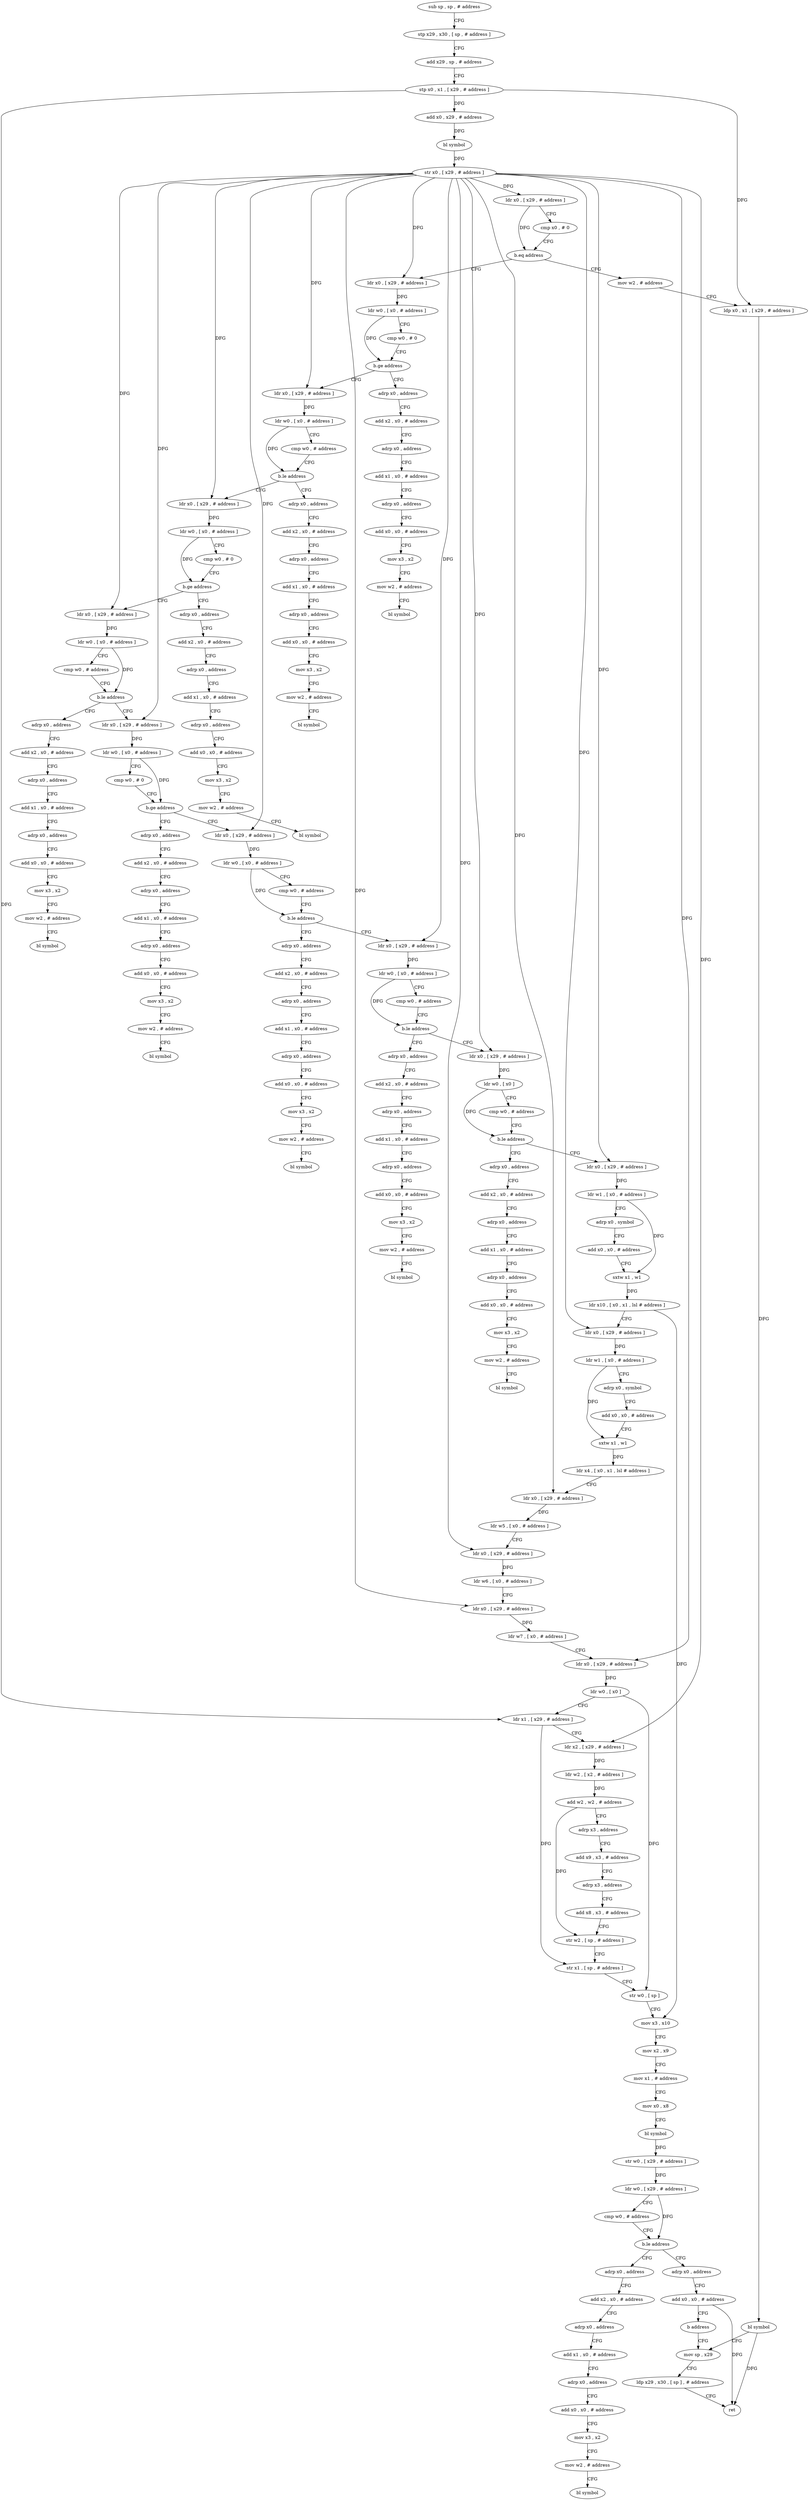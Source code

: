 digraph "func" {
"4255296" [label = "sub sp , sp , # address" ]
"4255300" [label = "stp x29 , x30 , [ sp , # address ]" ]
"4255304" [label = "add x29 , sp , # address" ]
"4255308" [label = "stp x0 , x1 , [ x29 , # address ]" ]
"4255312" [label = "add x0 , x29 , # address" ]
"4255316" [label = "bl symbol" ]
"4255320" [label = "str x0 , [ x29 , # address ]" ]
"4255324" [label = "ldr x0 , [ x29 , # address ]" ]
"4255328" [label = "cmp x0 , # 0" ]
"4255332" [label = "b.eq address" ]
"4255960" [label = "mov w2 , # address" ]
"4255336" [label = "ldr x0 , [ x29 , # address ]" ]
"4255964" [label = "ldp x0 , x1 , [ x29 , # address ]" ]
"4255968" [label = "bl symbol" ]
"4255972" [label = "mov sp , x29" ]
"4255340" [label = "ldr w0 , [ x0 , # address ]" ]
"4255344" [label = "cmp w0 , # 0" ]
"4255348" [label = "b.ge address" ]
"4255388" [label = "ldr x0 , [ x29 , # address ]" ]
"4255352" [label = "adrp x0 , address" ]
"4255392" [label = "ldr w0 , [ x0 , # address ]" ]
"4255396" [label = "cmp w0 , # address" ]
"4255400" [label = "b.le address" ]
"4255440" [label = "ldr x0 , [ x29 , # address ]" ]
"4255404" [label = "adrp x0 , address" ]
"4255356" [label = "add x2 , x0 , # address" ]
"4255360" [label = "adrp x0 , address" ]
"4255364" [label = "add x1 , x0 , # address" ]
"4255368" [label = "adrp x0 , address" ]
"4255372" [label = "add x0 , x0 , # address" ]
"4255376" [label = "mov x3 , x2" ]
"4255380" [label = "mov w2 , # address" ]
"4255384" [label = "bl symbol" ]
"4255444" [label = "ldr w0 , [ x0 , # address ]" ]
"4255448" [label = "cmp w0 , # 0" ]
"4255452" [label = "b.ge address" ]
"4255492" [label = "ldr x0 , [ x29 , # address ]" ]
"4255456" [label = "adrp x0 , address" ]
"4255408" [label = "add x2 , x0 , # address" ]
"4255412" [label = "adrp x0 , address" ]
"4255416" [label = "add x1 , x0 , # address" ]
"4255420" [label = "adrp x0 , address" ]
"4255424" [label = "add x0 , x0 , # address" ]
"4255428" [label = "mov x3 , x2" ]
"4255432" [label = "mov w2 , # address" ]
"4255436" [label = "bl symbol" ]
"4255496" [label = "ldr w0 , [ x0 , # address ]" ]
"4255500" [label = "cmp w0 , # address" ]
"4255504" [label = "b.le address" ]
"4255544" [label = "ldr x0 , [ x29 , # address ]" ]
"4255508" [label = "adrp x0 , address" ]
"4255460" [label = "add x2 , x0 , # address" ]
"4255464" [label = "adrp x0 , address" ]
"4255468" [label = "add x1 , x0 , # address" ]
"4255472" [label = "adrp x0 , address" ]
"4255476" [label = "add x0 , x0 , # address" ]
"4255480" [label = "mov x3 , x2" ]
"4255484" [label = "mov w2 , # address" ]
"4255488" [label = "bl symbol" ]
"4255548" [label = "ldr w0 , [ x0 , # address ]" ]
"4255552" [label = "cmp w0 , # 0" ]
"4255556" [label = "b.ge address" ]
"4255596" [label = "ldr x0 , [ x29 , # address ]" ]
"4255560" [label = "adrp x0 , address" ]
"4255512" [label = "add x2 , x0 , # address" ]
"4255516" [label = "adrp x0 , address" ]
"4255520" [label = "add x1 , x0 , # address" ]
"4255524" [label = "adrp x0 , address" ]
"4255528" [label = "add x0 , x0 , # address" ]
"4255532" [label = "mov x3 , x2" ]
"4255536" [label = "mov w2 , # address" ]
"4255540" [label = "bl symbol" ]
"4255600" [label = "ldr w0 , [ x0 , # address ]" ]
"4255604" [label = "cmp w0 , # address" ]
"4255608" [label = "b.le address" ]
"4255648" [label = "ldr x0 , [ x29 , # address ]" ]
"4255612" [label = "adrp x0 , address" ]
"4255564" [label = "add x2 , x0 , # address" ]
"4255568" [label = "adrp x0 , address" ]
"4255572" [label = "add x1 , x0 , # address" ]
"4255576" [label = "adrp x0 , address" ]
"4255580" [label = "add x0 , x0 , # address" ]
"4255584" [label = "mov x3 , x2" ]
"4255588" [label = "mov w2 , # address" ]
"4255592" [label = "bl symbol" ]
"4255652" [label = "ldr w0 , [ x0 , # address ]" ]
"4255656" [label = "cmp w0 , # address" ]
"4255660" [label = "b.le address" ]
"4255700" [label = "ldr x0 , [ x29 , # address ]" ]
"4255664" [label = "adrp x0 , address" ]
"4255616" [label = "add x2 , x0 , # address" ]
"4255620" [label = "adrp x0 , address" ]
"4255624" [label = "add x1 , x0 , # address" ]
"4255628" [label = "adrp x0 , address" ]
"4255632" [label = "add x0 , x0 , # address" ]
"4255636" [label = "mov x3 , x2" ]
"4255640" [label = "mov w2 , # address" ]
"4255644" [label = "bl symbol" ]
"4255704" [label = "ldr w0 , [ x0 ]" ]
"4255708" [label = "cmp w0 , # address" ]
"4255712" [label = "b.le address" ]
"4255752" [label = "ldr x0 , [ x29 , # address ]" ]
"4255716" [label = "adrp x0 , address" ]
"4255668" [label = "add x2 , x0 , # address" ]
"4255672" [label = "adrp x0 , address" ]
"4255676" [label = "add x1 , x0 , # address" ]
"4255680" [label = "adrp x0 , address" ]
"4255684" [label = "add x0 , x0 , # address" ]
"4255688" [label = "mov x3 , x2" ]
"4255692" [label = "mov w2 , # address" ]
"4255696" [label = "bl symbol" ]
"4255756" [label = "ldr w1 , [ x0 , # address ]" ]
"4255760" [label = "adrp x0 , symbol" ]
"4255764" [label = "add x0 , x0 , # address" ]
"4255768" [label = "sxtw x1 , w1" ]
"4255772" [label = "ldr x10 , [ x0 , x1 , lsl # address ]" ]
"4255776" [label = "ldr x0 , [ x29 , # address ]" ]
"4255780" [label = "ldr w1 , [ x0 , # address ]" ]
"4255784" [label = "adrp x0 , symbol" ]
"4255788" [label = "add x0 , x0 , # address" ]
"4255792" [label = "sxtw x1 , w1" ]
"4255796" [label = "ldr x4 , [ x0 , x1 , lsl # address ]" ]
"4255800" [label = "ldr x0 , [ x29 , # address ]" ]
"4255804" [label = "ldr w5 , [ x0 , # address ]" ]
"4255808" [label = "ldr x0 , [ x29 , # address ]" ]
"4255812" [label = "ldr w6 , [ x0 , # address ]" ]
"4255816" [label = "ldr x0 , [ x29 , # address ]" ]
"4255820" [label = "ldr w7 , [ x0 , # address ]" ]
"4255824" [label = "ldr x0 , [ x29 , # address ]" ]
"4255828" [label = "ldr w0 , [ x0 ]" ]
"4255832" [label = "ldr x1 , [ x29 , # address ]" ]
"4255836" [label = "ldr x2 , [ x29 , # address ]" ]
"4255840" [label = "ldr w2 , [ x2 , # address ]" ]
"4255844" [label = "add w2 , w2 , # address" ]
"4255848" [label = "adrp x3 , address" ]
"4255852" [label = "add x9 , x3 , # address" ]
"4255856" [label = "adrp x3 , address" ]
"4255860" [label = "add x8 , x3 , # address" ]
"4255864" [label = "str w2 , [ sp , # address ]" ]
"4255868" [label = "str x1 , [ sp , # address ]" ]
"4255872" [label = "str w0 , [ sp ]" ]
"4255876" [label = "mov x3 , x10" ]
"4255880" [label = "mov x2 , x9" ]
"4255884" [label = "mov x1 , # address" ]
"4255888" [label = "mov x0 , x8" ]
"4255892" [label = "bl symbol" ]
"4255896" [label = "str w0 , [ x29 , # address ]" ]
"4255900" [label = "ldr w0 , [ x29 , # address ]" ]
"4255904" [label = "cmp w0 , # address" ]
"4255908" [label = "b.le address" ]
"4255948" [label = "adrp x0 , address" ]
"4255912" [label = "adrp x0 , address" ]
"4255720" [label = "add x2 , x0 , # address" ]
"4255724" [label = "adrp x0 , address" ]
"4255728" [label = "add x1 , x0 , # address" ]
"4255732" [label = "adrp x0 , address" ]
"4255736" [label = "add x0 , x0 , # address" ]
"4255740" [label = "mov x3 , x2" ]
"4255744" [label = "mov w2 , # address" ]
"4255748" [label = "bl symbol" ]
"4255952" [label = "add x0 , x0 , # address" ]
"4255956" [label = "b address" ]
"4255916" [label = "add x2 , x0 , # address" ]
"4255920" [label = "adrp x0 , address" ]
"4255924" [label = "add x1 , x0 , # address" ]
"4255928" [label = "adrp x0 , address" ]
"4255932" [label = "add x0 , x0 , # address" ]
"4255936" [label = "mov x3 , x2" ]
"4255940" [label = "mov w2 , # address" ]
"4255944" [label = "bl symbol" ]
"4255976" [label = "ldp x29 , x30 , [ sp ] , # address" ]
"4255980" [label = "ret" ]
"4255296" -> "4255300" [ label = "CFG" ]
"4255300" -> "4255304" [ label = "CFG" ]
"4255304" -> "4255308" [ label = "CFG" ]
"4255308" -> "4255312" [ label = "DFG" ]
"4255308" -> "4255964" [ label = "DFG" ]
"4255308" -> "4255832" [ label = "DFG" ]
"4255312" -> "4255316" [ label = "DFG" ]
"4255316" -> "4255320" [ label = "DFG" ]
"4255320" -> "4255324" [ label = "DFG" ]
"4255320" -> "4255336" [ label = "DFG" ]
"4255320" -> "4255388" [ label = "DFG" ]
"4255320" -> "4255440" [ label = "DFG" ]
"4255320" -> "4255492" [ label = "DFG" ]
"4255320" -> "4255544" [ label = "DFG" ]
"4255320" -> "4255596" [ label = "DFG" ]
"4255320" -> "4255648" [ label = "DFG" ]
"4255320" -> "4255700" [ label = "DFG" ]
"4255320" -> "4255752" [ label = "DFG" ]
"4255320" -> "4255776" [ label = "DFG" ]
"4255320" -> "4255800" [ label = "DFG" ]
"4255320" -> "4255808" [ label = "DFG" ]
"4255320" -> "4255816" [ label = "DFG" ]
"4255320" -> "4255824" [ label = "DFG" ]
"4255320" -> "4255836" [ label = "DFG" ]
"4255324" -> "4255328" [ label = "CFG" ]
"4255324" -> "4255332" [ label = "DFG" ]
"4255328" -> "4255332" [ label = "CFG" ]
"4255332" -> "4255960" [ label = "CFG" ]
"4255332" -> "4255336" [ label = "CFG" ]
"4255960" -> "4255964" [ label = "CFG" ]
"4255336" -> "4255340" [ label = "DFG" ]
"4255964" -> "4255968" [ label = "DFG" ]
"4255968" -> "4255972" [ label = "CFG" ]
"4255968" -> "4255980" [ label = "DFG" ]
"4255972" -> "4255976" [ label = "CFG" ]
"4255340" -> "4255344" [ label = "CFG" ]
"4255340" -> "4255348" [ label = "DFG" ]
"4255344" -> "4255348" [ label = "CFG" ]
"4255348" -> "4255388" [ label = "CFG" ]
"4255348" -> "4255352" [ label = "CFG" ]
"4255388" -> "4255392" [ label = "DFG" ]
"4255352" -> "4255356" [ label = "CFG" ]
"4255392" -> "4255396" [ label = "CFG" ]
"4255392" -> "4255400" [ label = "DFG" ]
"4255396" -> "4255400" [ label = "CFG" ]
"4255400" -> "4255440" [ label = "CFG" ]
"4255400" -> "4255404" [ label = "CFG" ]
"4255440" -> "4255444" [ label = "DFG" ]
"4255404" -> "4255408" [ label = "CFG" ]
"4255356" -> "4255360" [ label = "CFG" ]
"4255360" -> "4255364" [ label = "CFG" ]
"4255364" -> "4255368" [ label = "CFG" ]
"4255368" -> "4255372" [ label = "CFG" ]
"4255372" -> "4255376" [ label = "CFG" ]
"4255376" -> "4255380" [ label = "CFG" ]
"4255380" -> "4255384" [ label = "CFG" ]
"4255444" -> "4255448" [ label = "CFG" ]
"4255444" -> "4255452" [ label = "DFG" ]
"4255448" -> "4255452" [ label = "CFG" ]
"4255452" -> "4255492" [ label = "CFG" ]
"4255452" -> "4255456" [ label = "CFG" ]
"4255492" -> "4255496" [ label = "DFG" ]
"4255456" -> "4255460" [ label = "CFG" ]
"4255408" -> "4255412" [ label = "CFG" ]
"4255412" -> "4255416" [ label = "CFG" ]
"4255416" -> "4255420" [ label = "CFG" ]
"4255420" -> "4255424" [ label = "CFG" ]
"4255424" -> "4255428" [ label = "CFG" ]
"4255428" -> "4255432" [ label = "CFG" ]
"4255432" -> "4255436" [ label = "CFG" ]
"4255496" -> "4255500" [ label = "CFG" ]
"4255496" -> "4255504" [ label = "DFG" ]
"4255500" -> "4255504" [ label = "CFG" ]
"4255504" -> "4255544" [ label = "CFG" ]
"4255504" -> "4255508" [ label = "CFG" ]
"4255544" -> "4255548" [ label = "DFG" ]
"4255508" -> "4255512" [ label = "CFG" ]
"4255460" -> "4255464" [ label = "CFG" ]
"4255464" -> "4255468" [ label = "CFG" ]
"4255468" -> "4255472" [ label = "CFG" ]
"4255472" -> "4255476" [ label = "CFG" ]
"4255476" -> "4255480" [ label = "CFG" ]
"4255480" -> "4255484" [ label = "CFG" ]
"4255484" -> "4255488" [ label = "CFG" ]
"4255548" -> "4255552" [ label = "CFG" ]
"4255548" -> "4255556" [ label = "DFG" ]
"4255552" -> "4255556" [ label = "CFG" ]
"4255556" -> "4255596" [ label = "CFG" ]
"4255556" -> "4255560" [ label = "CFG" ]
"4255596" -> "4255600" [ label = "DFG" ]
"4255560" -> "4255564" [ label = "CFG" ]
"4255512" -> "4255516" [ label = "CFG" ]
"4255516" -> "4255520" [ label = "CFG" ]
"4255520" -> "4255524" [ label = "CFG" ]
"4255524" -> "4255528" [ label = "CFG" ]
"4255528" -> "4255532" [ label = "CFG" ]
"4255532" -> "4255536" [ label = "CFG" ]
"4255536" -> "4255540" [ label = "CFG" ]
"4255600" -> "4255604" [ label = "CFG" ]
"4255600" -> "4255608" [ label = "DFG" ]
"4255604" -> "4255608" [ label = "CFG" ]
"4255608" -> "4255648" [ label = "CFG" ]
"4255608" -> "4255612" [ label = "CFG" ]
"4255648" -> "4255652" [ label = "DFG" ]
"4255612" -> "4255616" [ label = "CFG" ]
"4255564" -> "4255568" [ label = "CFG" ]
"4255568" -> "4255572" [ label = "CFG" ]
"4255572" -> "4255576" [ label = "CFG" ]
"4255576" -> "4255580" [ label = "CFG" ]
"4255580" -> "4255584" [ label = "CFG" ]
"4255584" -> "4255588" [ label = "CFG" ]
"4255588" -> "4255592" [ label = "CFG" ]
"4255652" -> "4255656" [ label = "CFG" ]
"4255652" -> "4255660" [ label = "DFG" ]
"4255656" -> "4255660" [ label = "CFG" ]
"4255660" -> "4255700" [ label = "CFG" ]
"4255660" -> "4255664" [ label = "CFG" ]
"4255700" -> "4255704" [ label = "DFG" ]
"4255664" -> "4255668" [ label = "CFG" ]
"4255616" -> "4255620" [ label = "CFG" ]
"4255620" -> "4255624" [ label = "CFG" ]
"4255624" -> "4255628" [ label = "CFG" ]
"4255628" -> "4255632" [ label = "CFG" ]
"4255632" -> "4255636" [ label = "CFG" ]
"4255636" -> "4255640" [ label = "CFG" ]
"4255640" -> "4255644" [ label = "CFG" ]
"4255704" -> "4255708" [ label = "CFG" ]
"4255704" -> "4255712" [ label = "DFG" ]
"4255708" -> "4255712" [ label = "CFG" ]
"4255712" -> "4255752" [ label = "CFG" ]
"4255712" -> "4255716" [ label = "CFG" ]
"4255752" -> "4255756" [ label = "DFG" ]
"4255716" -> "4255720" [ label = "CFG" ]
"4255668" -> "4255672" [ label = "CFG" ]
"4255672" -> "4255676" [ label = "CFG" ]
"4255676" -> "4255680" [ label = "CFG" ]
"4255680" -> "4255684" [ label = "CFG" ]
"4255684" -> "4255688" [ label = "CFG" ]
"4255688" -> "4255692" [ label = "CFG" ]
"4255692" -> "4255696" [ label = "CFG" ]
"4255756" -> "4255760" [ label = "CFG" ]
"4255756" -> "4255768" [ label = "DFG" ]
"4255760" -> "4255764" [ label = "CFG" ]
"4255764" -> "4255768" [ label = "CFG" ]
"4255768" -> "4255772" [ label = "DFG" ]
"4255772" -> "4255776" [ label = "CFG" ]
"4255772" -> "4255876" [ label = "DFG" ]
"4255776" -> "4255780" [ label = "DFG" ]
"4255780" -> "4255784" [ label = "CFG" ]
"4255780" -> "4255792" [ label = "DFG" ]
"4255784" -> "4255788" [ label = "CFG" ]
"4255788" -> "4255792" [ label = "CFG" ]
"4255792" -> "4255796" [ label = "DFG" ]
"4255796" -> "4255800" [ label = "CFG" ]
"4255800" -> "4255804" [ label = "DFG" ]
"4255804" -> "4255808" [ label = "CFG" ]
"4255808" -> "4255812" [ label = "DFG" ]
"4255812" -> "4255816" [ label = "CFG" ]
"4255816" -> "4255820" [ label = "DFG" ]
"4255820" -> "4255824" [ label = "CFG" ]
"4255824" -> "4255828" [ label = "DFG" ]
"4255828" -> "4255832" [ label = "CFG" ]
"4255828" -> "4255872" [ label = "DFG" ]
"4255832" -> "4255836" [ label = "CFG" ]
"4255832" -> "4255868" [ label = "DFG" ]
"4255836" -> "4255840" [ label = "DFG" ]
"4255840" -> "4255844" [ label = "DFG" ]
"4255844" -> "4255848" [ label = "CFG" ]
"4255844" -> "4255864" [ label = "DFG" ]
"4255848" -> "4255852" [ label = "CFG" ]
"4255852" -> "4255856" [ label = "CFG" ]
"4255856" -> "4255860" [ label = "CFG" ]
"4255860" -> "4255864" [ label = "CFG" ]
"4255864" -> "4255868" [ label = "CFG" ]
"4255868" -> "4255872" [ label = "CFG" ]
"4255872" -> "4255876" [ label = "CFG" ]
"4255876" -> "4255880" [ label = "CFG" ]
"4255880" -> "4255884" [ label = "CFG" ]
"4255884" -> "4255888" [ label = "CFG" ]
"4255888" -> "4255892" [ label = "CFG" ]
"4255892" -> "4255896" [ label = "DFG" ]
"4255896" -> "4255900" [ label = "DFG" ]
"4255900" -> "4255904" [ label = "CFG" ]
"4255900" -> "4255908" [ label = "DFG" ]
"4255904" -> "4255908" [ label = "CFG" ]
"4255908" -> "4255948" [ label = "CFG" ]
"4255908" -> "4255912" [ label = "CFG" ]
"4255948" -> "4255952" [ label = "CFG" ]
"4255912" -> "4255916" [ label = "CFG" ]
"4255720" -> "4255724" [ label = "CFG" ]
"4255724" -> "4255728" [ label = "CFG" ]
"4255728" -> "4255732" [ label = "CFG" ]
"4255732" -> "4255736" [ label = "CFG" ]
"4255736" -> "4255740" [ label = "CFG" ]
"4255740" -> "4255744" [ label = "CFG" ]
"4255744" -> "4255748" [ label = "CFG" ]
"4255952" -> "4255956" [ label = "CFG" ]
"4255952" -> "4255980" [ label = "DFG" ]
"4255956" -> "4255972" [ label = "CFG" ]
"4255916" -> "4255920" [ label = "CFG" ]
"4255920" -> "4255924" [ label = "CFG" ]
"4255924" -> "4255928" [ label = "CFG" ]
"4255928" -> "4255932" [ label = "CFG" ]
"4255932" -> "4255936" [ label = "CFG" ]
"4255936" -> "4255940" [ label = "CFG" ]
"4255940" -> "4255944" [ label = "CFG" ]
"4255976" -> "4255980" [ label = "CFG" ]
}
